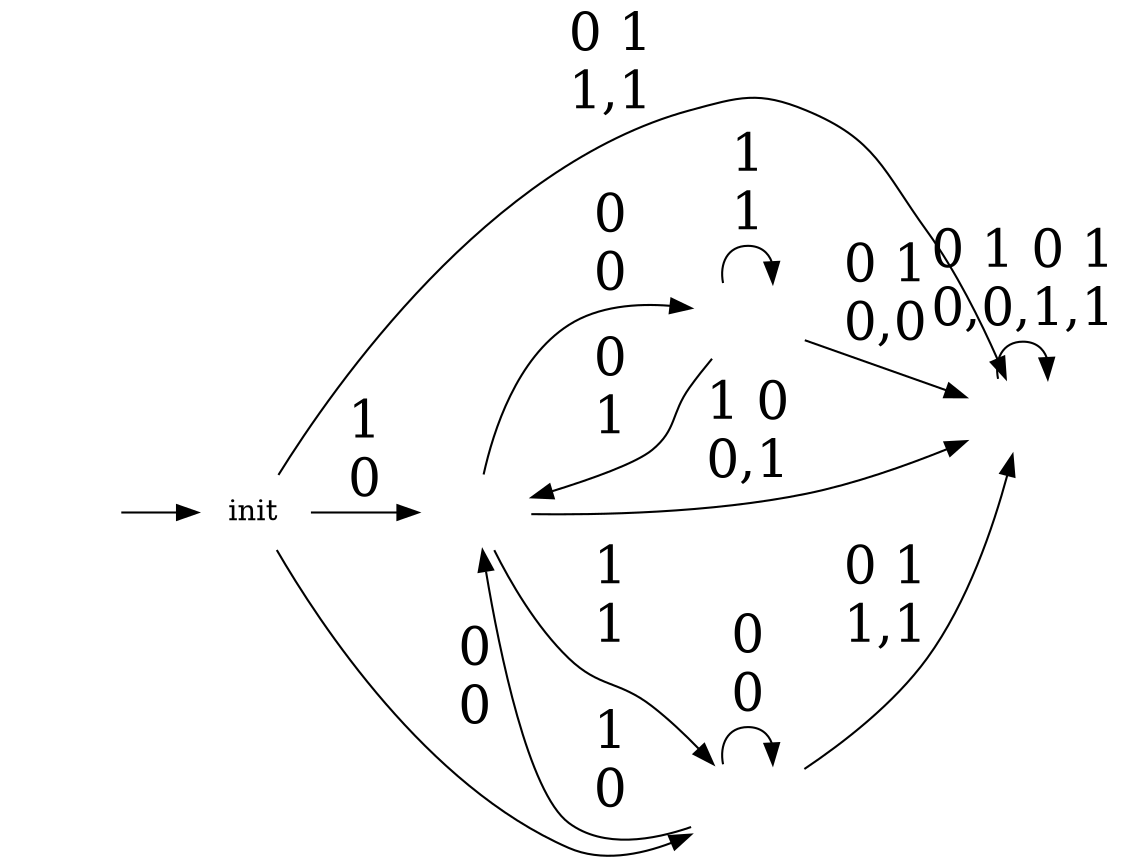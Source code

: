 digraph G {
rankdir="LR";edge[fontsize=25];
node[shape=none];
"#entry#"[shape=none label=""];
"(#(1 0) #(1 1))"[image="10+11.png", label=""];
"#nil"[image="btm.png", label=""];
"(#(0 0) #(0 1) #(1 0) #(1 1))"[image="00+01+10+11.png", label=""];
"(#(0 1) #(1 1))"[image="01+11.png", label=""];
"#entry#"->"init"
"init"->"(#(0 1) #(1 1))"[label="0\n0"];
"init"->"(#(0 0) #(0 1) #(1 0) #(1 1))"[label="1\n0"];
"init"->"#nil"[label="0 1\n1,1"];
"(#(0 1) #(1 1))"->"(#(0 1) #(1 1))"[label="0\n0"];
"(#(0 1) #(1 1))"->"(#(0 0) #(0 1) #(1 0) #(1 1))"[label="1\n0"];
"(#(0 1) #(1 1))"->"#nil"[label="0 1\n1,1"];
"(#(0 0) #(0 1) #(1 0) #(1 1))"->"(#(1 0) #(1 1))"[label="0\n0"];
"(#(0 0) #(0 1) #(1 0) #(1 1))"->"#nil"[label="1 0\n0,1"];
"(#(0 0) #(0 1) #(1 0) #(1 1))"->"(#(0 1) #(1 1))"[label="1\n1"];
"#nil"->"#nil"[label="0 1 0 1\n0,0,1,1"];
"(#(1 0) #(1 1))"->"#nil"[label="0 1\n0,0"];
"(#(1 0) #(1 1))"->"(#(0 0) #(0 1) #(1 0) #(1 1))"[label="0\n1"];
"(#(1 0) #(1 1))"->"(#(1 0) #(1 1))"[label="1\n1"];
}
